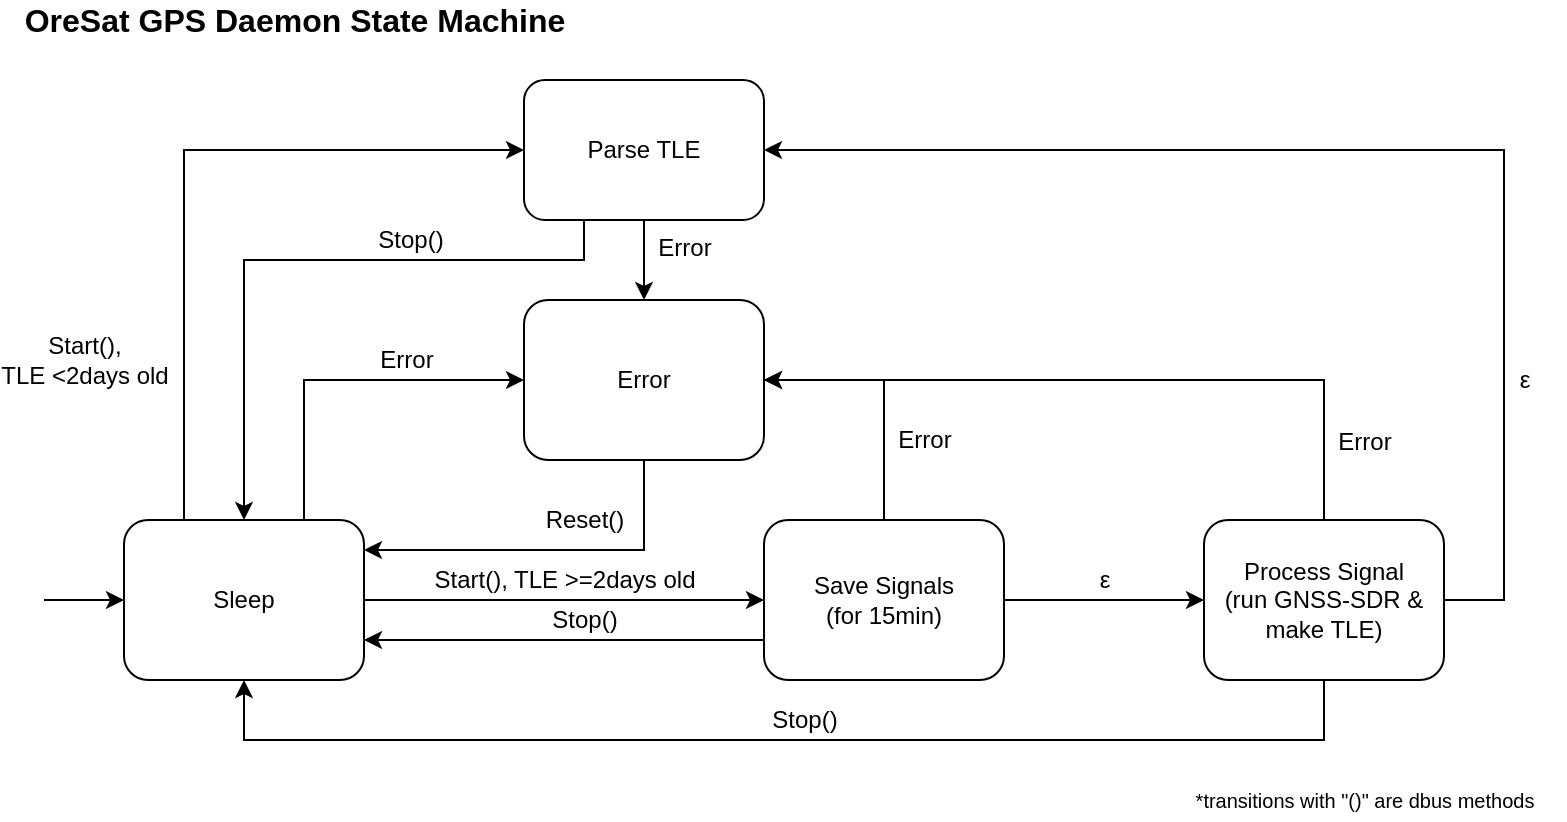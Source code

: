 <mxfile version="12.5.3" type="device"><diagram id="YP4uuT4Y5erFhV02qd7B" name="Page-1"><mxGraphModel dx="936" dy="549" grid="1" gridSize="10" guides="1" tooltips="1" connect="1" arrows="1" fold="1" page="0" pageScale="1" pageWidth="850" pageHeight="1100" math="0" shadow="0"><root><mxCell id="0"/><mxCell id="1" parent="0"/><mxCell id="7asA5Kc8JhArakYu9jfy-3" value="" style="edgeStyle=orthogonalEdgeStyle;rounded=0;orthogonalLoop=1;jettySize=auto;html=1;entryX=0;entryY=0.5;entryDx=0;entryDy=0;exitX=1;exitY=0.5;exitDx=0;exitDy=0;" edge="1" parent="1" source="7asA5Kc8JhArakYu9jfy-1" target="7asA5Kc8JhArakYu9jfy-2"><mxGeometry relative="1" as="geometry"/></mxCell><mxCell id="7asA5Kc8JhArakYu9jfy-10" value="Start(), TLE &amp;gt;=2days old" style="text;html=1;align=center;verticalAlign=middle;resizable=0;points=[];labelBackgroundColor=#ffffff;" vertex="1" connectable="0" parent="7asA5Kc8JhArakYu9jfy-3"><mxGeometry x="-0.286" y="-1" relative="1" as="geometry"><mxPoint x="28.57" y="-11" as="offset"/></mxGeometry></mxCell><mxCell id="7asA5Kc8JhArakYu9jfy-7" value="" style="edgeStyle=orthogonalEdgeStyle;rounded=0;orthogonalLoop=1;jettySize=auto;html=1;entryX=0;entryY=0.5;entryDx=0;entryDy=0;" edge="1" parent="1" source="7asA5Kc8JhArakYu9jfy-1" target="7asA5Kc8JhArakYu9jfy-6"><mxGeometry relative="1" as="geometry"><mxPoint x="310" y="90" as="targetPoint"/><Array as="points"><mxPoint x="140" y="95"/></Array></mxGeometry></mxCell><mxCell id="7asA5Kc8JhArakYu9jfy-9" value="Start(), &lt;br&gt;TLE &amp;lt;2days old" style="text;html=1;align=center;verticalAlign=middle;resizable=0;points=[];labelBackgroundColor=#ffffff;" vertex="1" connectable="0" parent="7asA5Kc8JhArakYu9jfy-7"><mxGeometry x="-0.278" y="-1" relative="1" as="geometry"><mxPoint x="-51.29" y="48" as="offset"/></mxGeometry></mxCell><mxCell id="7asA5Kc8JhArakYu9jfy-18" value="" style="edgeStyle=orthogonalEdgeStyle;rounded=0;orthogonalLoop=1;jettySize=auto;html=1;entryX=0;entryY=0.5;entryDx=0;entryDy=0;exitX=0.75;exitY=0;exitDx=0;exitDy=0;" edge="1" parent="1" source="7asA5Kc8JhArakYu9jfy-1" target="7asA5Kc8JhArakYu9jfy-8"><mxGeometry relative="1" as="geometry"><mxPoint x="170" y="200" as="targetPoint"/><Array as="points"><mxPoint x="200" y="210"/></Array></mxGeometry></mxCell><mxCell id="7asA5Kc8JhArakYu9jfy-23" value="Error" style="text;html=1;align=center;verticalAlign=middle;resizable=0;points=[];labelBackgroundColor=#ffffff;" vertex="1" connectable="0" parent="7asA5Kc8JhArakYu9jfy-18"><mxGeometry x="-0.167" y="-48" relative="1" as="geometry"><mxPoint x="45.33" y="-58.33" as="offset"/></mxGeometry></mxCell><mxCell id="7asA5Kc8JhArakYu9jfy-1" value="Sleep" style="rounded=1;whiteSpace=wrap;html=1;" vertex="1" parent="1"><mxGeometry x="110" y="280" width="120" height="80" as="geometry"/></mxCell><mxCell id="7asA5Kc8JhArakYu9jfy-11" value="" style="edgeStyle=orthogonalEdgeStyle;rounded=0;orthogonalLoop=1;jettySize=auto;html=1;exitX=0.5;exitY=1;exitDx=0;exitDy=0;" edge="1" parent="1" source="7asA5Kc8JhArakYu9jfy-6" target="7asA5Kc8JhArakYu9jfy-8"><mxGeometry relative="1" as="geometry"/></mxCell><mxCell id="7asA5Kc8JhArakYu9jfy-24" value="Error" style="text;html=1;align=center;verticalAlign=middle;resizable=0;points=[];labelBackgroundColor=#ffffff;" vertex="1" connectable="0" parent="7asA5Kc8JhArakYu9jfy-11"><mxGeometry x="0.223" relative="1" as="geometry"><mxPoint x="20" y="-10.86" as="offset"/></mxGeometry></mxCell><mxCell id="7asA5Kc8JhArakYu9jfy-30" value="" style="edgeStyle=orthogonalEdgeStyle;rounded=0;orthogonalLoop=1;jettySize=auto;html=1;entryX=0.5;entryY=0;entryDx=0;entryDy=0;" edge="1" parent="1" source="7asA5Kc8JhArakYu9jfy-6" target="7asA5Kc8JhArakYu9jfy-1"><mxGeometry relative="1" as="geometry"><mxPoint x="320" y="140" as="targetPoint"/><Array as="points"><mxPoint x="340" y="150"/><mxPoint x="170" y="150"/></Array></mxGeometry></mxCell><mxCell id="7asA5Kc8JhArakYu9jfy-31" value="Stop()" style="text;html=1;align=center;verticalAlign=middle;resizable=0;points=[];labelBackgroundColor=#ffffff;" vertex="1" connectable="0" parent="7asA5Kc8JhArakYu9jfy-30"><mxGeometry x="-0.272" y="1" relative="1" as="geometry"><mxPoint x="9.43" y="-11.29" as="offset"/></mxGeometry></mxCell><mxCell id="7asA5Kc8JhArakYu9jfy-6" value="Parse TLE" style="rounded=1;whiteSpace=wrap;html=1;" vertex="1" parent="1"><mxGeometry x="310" y="60" width="120" height="70" as="geometry"/></mxCell><mxCell id="7asA5Kc8JhArakYu9jfy-5" value="" style="edgeStyle=orthogonalEdgeStyle;rounded=0;orthogonalLoop=1;jettySize=auto;html=1;" edge="1" parent="1" source="7asA5Kc8JhArakYu9jfy-2" target="7asA5Kc8JhArakYu9jfy-4"><mxGeometry relative="1" as="geometry"/></mxCell><mxCell id="7asA5Kc8JhArakYu9jfy-12" value="&lt;span title=&quot;Greek language text&quot; lang=&quot;el&quot;&gt;ε&lt;/span&gt;" style="text;html=1;align=center;verticalAlign=middle;resizable=0;points=[];labelBackgroundColor=#ffffff;" vertex="1" connectable="0" parent="7asA5Kc8JhArakYu9jfy-5"><mxGeometry x="-0.189" y="-2" relative="1" as="geometry"><mxPoint x="9.43" y="-12" as="offset"/></mxGeometry></mxCell><mxCell id="7asA5Kc8JhArakYu9jfy-14" value="" style="edgeStyle=orthogonalEdgeStyle;rounded=0;orthogonalLoop=1;jettySize=auto;html=1;entryX=1;entryY=0.5;entryDx=0;entryDy=0;" edge="1" parent="1" source="7asA5Kc8JhArakYu9jfy-2" target="7asA5Kc8JhArakYu9jfy-8"><mxGeometry relative="1" as="geometry"><mxPoint x="490" y="200" as="targetPoint"/></mxGeometry></mxCell><mxCell id="7asA5Kc8JhArakYu9jfy-25" value="Error" style="text;html=1;align=center;verticalAlign=middle;resizable=0;points=[];labelBackgroundColor=#ffffff;" vertex="1" connectable="0" parent="7asA5Kc8JhArakYu9jfy-14"><mxGeometry x="-0.62" y="-2" relative="1" as="geometry"><mxPoint x="18" y="-15.33" as="offset"/></mxGeometry></mxCell><mxCell id="7asA5Kc8JhArakYu9jfy-28" value="" style="edgeStyle=orthogonalEdgeStyle;rounded=0;orthogonalLoop=1;jettySize=auto;html=1;entryX=1;entryY=0.75;entryDx=0;entryDy=0;exitX=0;exitY=0.75;exitDx=0;exitDy=0;" edge="1" parent="1" source="7asA5Kc8JhArakYu9jfy-2" target="7asA5Kc8JhArakYu9jfy-1"><mxGeometry relative="1" as="geometry"><mxPoint x="350" y="310" as="targetPoint"/></mxGeometry></mxCell><mxCell id="7asA5Kc8JhArakYu9jfy-36" value="Stop()" style="text;html=1;align=center;verticalAlign=middle;resizable=0;points=[];labelBackgroundColor=#ffffff;" vertex="1" connectable="0" parent="7asA5Kc8JhArakYu9jfy-28"><mxGeometry x="-0.217" y="-2" relative="1" as="geometry"><mxPoint x="-11.71" y="-8" as="offset"/></mxGeometry></mxCell><mxCell id="7asA5Kc8JhArakYu9jfy-2" value="Save Signals&lt;br&gt;(for 15min)" style="rounded=1;whiteSpace=wrap;html=1;" vertex="1" parent="1"><mxGeometry x="430" y="280" width="120" height="80" as="geometry"/></mxCell><mxCell id="7asA5Kc8JhArakYu9jfy-16" value="" style="edgeStyle=orthogonalEdgeStyle;rounded=0;orthogonalLoop=1;jettySize=auto;html=1;entryX=1;entryY=0.5;entryDx=0;entryDy=0;" edge="1" parent="1" source="7asA5Kc8JhArakYu9jfy-4" target="7asA5Kc8JhArakYu9jfy-8"><mxGeometry relative="1" as="geometry"><mxPoint x="710" y="200" as="targetPoint"/><Array as="points"><mxPoint x="710" y="210"/></Array></mxGeometry></mxCell><mxCell id="7asA5Kc8JhArakYu9jfy-26" value="Error" style="text;html=1;align=center;verticalAlign=middle;resizable=0;points=[];labelBackgroundColor=#ffffff;" vertex="1" connectable="0" parent="7asA5Kc8JhArakYu9jfy-16"><mxGeometry x="-0.728" y="-1" relative="1" as="geometry"><mxPoint x="19" y="8.57" as="offset"/></mxGeometry></mxCell><mxCell id="7asA5Kc8JhArakYu9jfy-33" value="" style="edgeStyle=orthogonalEdgeStyle;rounded=0;orthogonalLoop=1;jettySize=auto;html=1;entryX=1;entryY=0.5;entryDx=0;entryDy=0;" edge="1" parent="1" source="7asA5Kc8JhArakYu9jfy-4" target="7asA5Kc8JhArakYu9jfy-6"><mxGeometry relative="1" as="geometry"><mxPoint x="850" y="310" as="targetPoint"/><Array as="points"><mxPoint x="800" y="320"/><mxPoint x="800" y="95"/></Array></mxGeometry></mxCell><mxCell id="7asA5Kc8JhArakYu9jfy-34" value="&lt;span title=&quot;Greek language text&quot; lang=&quot;el&quot;&gt;ε&lt;/span&gt;" style="text;html=1;align=center;verticalAlign=middle;resizable=0;points=[];labelBackgroundColor=#ffffff;" vertex="1" connectable="0" parent="7asA5Kc8JhArakYu9jfy-33"><mxGeometry x="-0.479" y="1" relative="1" as="geometry"><mxPoint x="11" y="22.33" as="offset"/></mxGeometry></mxCell><mxCell id="7asA5Kc8JhArakYu9jfy-38" value="" style="edgeStyle=orthogonalEdgeStyle;rounded=0;orthogonalLoop=1;jettySize=auto;html=1;entryX=0.5;entryY=1;entryDx=0;entryDy=0;" edge="1" parent="1" source="7asA5Kc8JhArakYu9jfy-4" target="7asA5Kc8JhArakYu9jfy-1"><mxGeometry relative="1" as="geometry"><mxPoint x="710" y="440" as="targetPoint"/><Array as="points"><mxPoint x="710" y="390"/><mxPoint x="170" y="390"/></Array></mxGeometry></mxCell><mxCell id="7asA5Kc8JhArakYu9jfy-39" value="Stop()" style="text;html=1;align=center;verticalAlign=middle;resizable=0;points=[];labelBackgroundColor=#ffffff;" vertex="1" connectable="0" parent="7asA5Kc8JhArakYu9jfy-38"><mxGeometry x="0.062" relative="1" as="geometry"><mxPoint x="28.33" y="-10.33" as="offset"/></mxGeometry></mxCell><mxCell id="7asA5Kc8JhArakYu9jfy-4" value="Process Signal &lt;br&gt;(run GNSS-SDR &amp;amp; make TLE)" style="rounded=1;whiteSpace=wrap;html=1;" vertex="1" parent="1"><mxGeometry x="650" y="280" width="120" height="80" as="geometry"/></mxCell><mxCell id="7asA5Kc8JhArakYu9jfy-21" value="" style="edgeStyle=orthogonalEdgeStyle;rounded=0;orthogonalLoop=1;jettySize=auto;html=1;exitX=0.5;exitY=1;exitDx=0;exitDy=0;" edge="1" parent="1" source="7asA5Kc8JhArakYu9jfy-8"><mxGeometry relative="1" as="geometry"><mxPoint x="230" y="295" as="targetPoint"/><Array as="points"><mxPoint x="370" y="295"/></Array></mxGeometry></mxCell><mxCell id="7asA5Kc8JhArakYu9jfy-35" value="Reset()" style="text;html=1;align=center;verticalAlign=middle;resizable=0;points=[];labelBackgroundColor=#ffffff;" vertex="1" connectable="0" parent="7asA5Kc8JhArakYu9jfy-21"><mxGeometry x="-0.387" y="-38" relative="1" as="geometry"><mxPoint x="-18.57" y="22.86" as="offset"/></mxGeometry></mxCell><mxCell id="7asA5Kc8JhArakYu9jfy-8" value="Error" style="rounded=1;whiteSpace=wrap;html=1;" vertex="1" parent="1"><mxGeometry x="310" y="170" width="120" height="80" as="geometry"/></mxCell><mxCell id="7asA5Kc8JhArakYu9jfy-19" value="" style="endArrow=classic;html=1;entryX=0;entryY=0.5;entryDx=0;entryDy=0;" edge="1" parent="1" target="7asA5Kc8JhArakYu9jfy-1"><mxGeometry width="50" height="50" relative="1" as="geometry"><mxPoint x="70" y="320" as="sourcePoint"/><mxPoint x="130" y="360" as="targetPoint"/></mxGeometry></mxCell><mxCell id="7asA5Kc8JhArakYu9jfy-40" value="&lt;b&gt;&lt;font style=&quot;font-size: 16px&quot;&gt;OreSat GPS Daemon State Machine&lt;/font&gt;&lt;/b&gt;" style="text;html=1;align=center;verticalAlign=middle;resizable=0;points=[];autosize=1;" vertex="1" parent="1"><mxGeometry x="50" y="20" width="290" height="20" as="geometry"/></mxCell><mxCell id="7asA5Kc8JhArakYu9jfy-41" value="&lt;font style=&quot;font-size: 10px&quot;&gt;*transitions with &quot;()&quot; are dbus methods&lt;/font&gt;" style="text;html=1;align=center;verticalAlign=middle;resizable=0;points=[];autosize=1;" vertex="1" parent="1"><mxGeometry x="630" y="410" width="200" height="20" as="geometry"/></mxCell></root></mxGraphModel></diagram></mxfile>